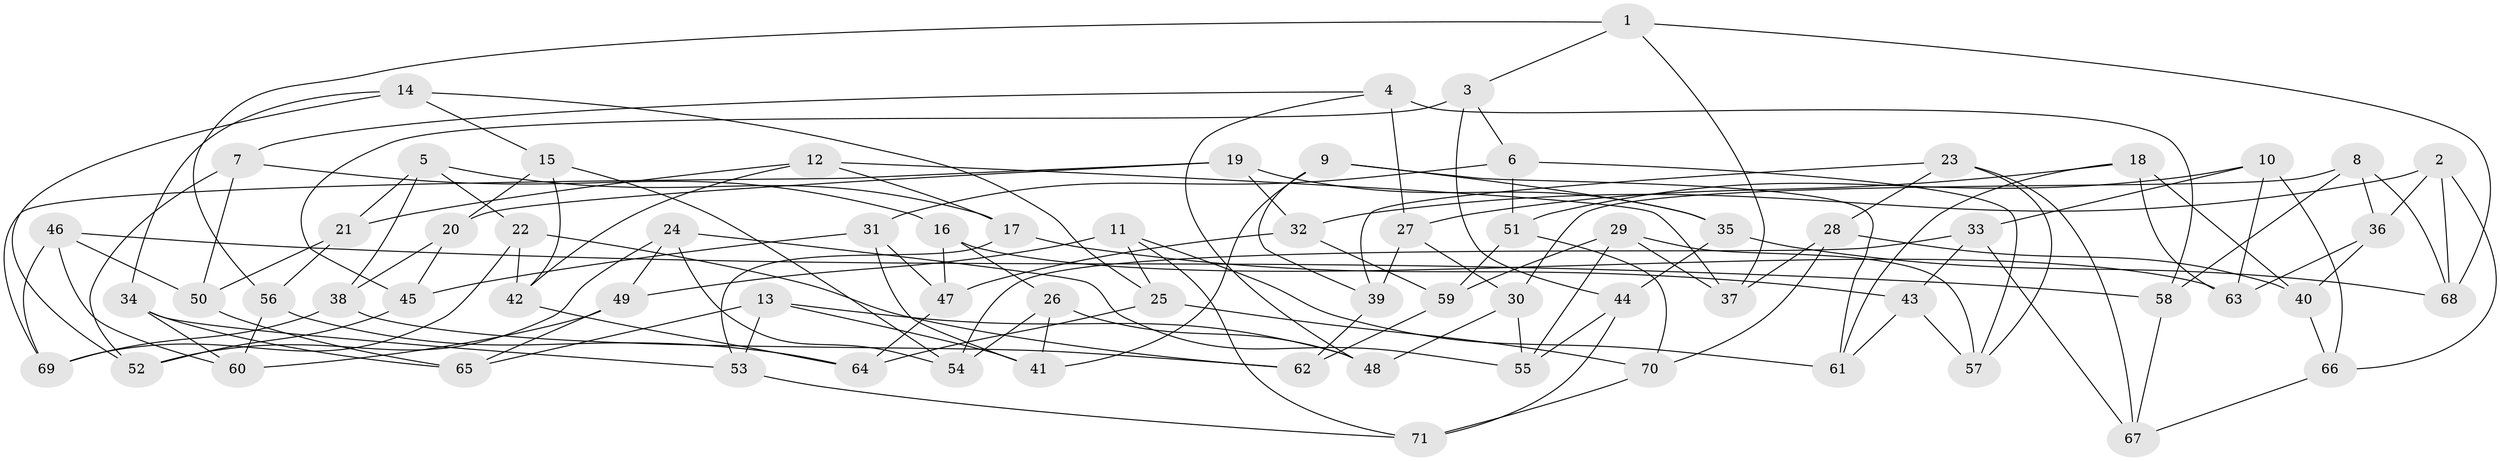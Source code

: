 // coarse degree distribution, {8: 0.07142857142857142, 5: 0.07142857142857142, 6: 0.21428571428571427, 9: 0.023809523809523808, 4: 0.5238095238095238, 7: 0.047619047619047616, 11: 0.023809523809523808, 3: 0.023809523809523808}
// Generated by graph-tools (version 1.1) at 2025/20/03/04/25 18:20:43]
// undirected, 71 vertices, 142 edges
graph export_dot {
graph [start="1"]
  node [color=gray90,style=filled];
  1;
  2;
  3;
  4;
  5;
  6;
  7;
  8;
  9;
  10;
  11;
  12;
  13;
  14;
  15;
  16;
  17;
  18;
  19;
  20;
  21;
  22;
  23;
  24;
  25;
  26;
  27;
  28;
  29;
  30;
  31;
  32;
  33;
  34;
  35;
  36;
  37;
  38;
  39;
  40;
  41;
  42;
  43;
  44;
  45;
  46;
  47;
  48;
  49;
  50;
  51;
  52;
  53;
  54;
  55;
  56;
  57;
  58;
  59;
  60;
  61;
  62;
  63;
  64;
  65;
  66;
  67;
  68;
  69;
  70;
  71;
  1 -- 3;
  1 -- 68;
  1 -- 56;
  1 -- 37;
  2 -- 36;
  2 -- 68;
  2 -- 66;
  2 -- 32;
  3 -- 6;
  3 -- 44;
  3 -- 45;
  4 -- 7;
  4 -- 27;
  4 -- 58;
  4 -- 48;
  5 -- 38;
  5 -- 21;
  5 -- 22;
  5 -- 17;
  6 -- 31;
  6 -- 51;
  6 -- 57;
  7 -- 16;
  7 -- 52;
  7 -- 50;
  8 -- 68;
  8 -- 58;
  8 -- 36;
  8 -- 30;
  9 -- 35;
  9 -- 41;
  9 -- 39;
  9 -- 61;
  10 -- 63;
  10 -- 66;
  10 -- 33;
  10 -- 51;
  11 -- 25;
  11 -- 61;
  11 -- 71;
  11 -- 49;
  12 -- 21;
  12 -- 17;
  12 -- 37;
  12 -- 42;
  13 -- 48;
  13 -- 41;
  13 -- 53;
  13 -- 65;
  14 -- 52;
  14 -- 34;
  14 -- 25;
  14 -- 15;
  15 -- 20;
  15 -- 42;
  15 -- 54;
  16 -- 26;
  16 -- 47;
  16 -- 63;
  17 -- 43;
  17 -- 53;
  18 -- 63;
  18 -- 27;
  18 -- 40;
  18 -- 61;
  19 -- 20;
  19 -- 69;
  19 -- 32;
  19 -- 35;
  20 -- 45;
  20 -- 38;
  21 -- 56;
  21 -- 50;
  22 -- 62;
  22 -- 69;
  22 -- 42;
  23 -- 39;
  23 -- 28;
  23 -- 57;
  23 -- 67;
  24 -- 55;
  24 -- 54;
  24 -- 49;
  24 -- 52;
  25 -- 70;
  25 -- 64;
  26 -- 54;
  26 -- 41;
  26 -- 48;
  27 -- 39;
  27 -- 30;
  28 -- 37;
  28 -- 40;
  28 -- 70;
  29 -- 37;
  29 -- 57;
  29 -- 55;
  29 -- 59;
  30 -- 48;
  30 -- 55;
  31 -- 47;
  31 -- 41;
  31 -- 45;
  32 -- 47;
  32 -- 59;
  33 -- 54;
  33 -- 43;
  33 -- 67;
  34 -- 60;
  34 -- 53;
  34 -- 65;
  35 -- 68;
  35 -- 44;
  36 -- 40;
  36 -- 63;
  38 -- 69;
  38 -- 62;
  39 -- 62;
  40 -- 66;
  42 -- 64;
  43 -- 57;
  43 -- 61;
  44 -- 55;
  44 -- 71;
  45 -- 52;
  46 -- 60;
  46 -- 69;
  46 -- 58;
  46 -- 50;
  47 -- 64;
  49 -- 65;
  49 -- 60;
  50 -- 65;
  51 -- 70;
  51 -- 59;
  53 -- 71;
  56 -- 64;
  56 -- 60;
  58 -- 67;
  59 -- 62;
  66 -- 67;
  70 -- 71;
}

